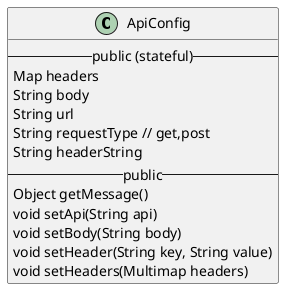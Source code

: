 @startuml
class ApiConfig  {
  -- public (stateful) --
  Map headers
  String body
  String url
  String requestType // get,post
  String headerString
  -- public --
  Object getMessage()
  void setApi(String api)
  void setBody(String body)
  void setHeader(String key, String value)
  void setHeaders(Multimap headers)
}
@enduml

